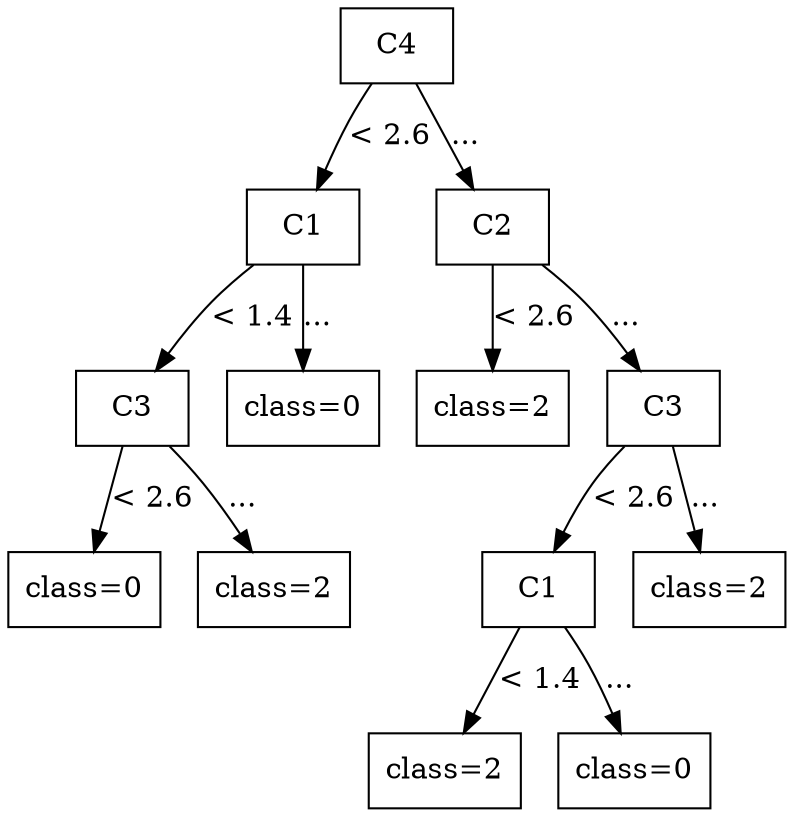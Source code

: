 digraph G {
node [shape=box];
node [style=filled, fillcolor=white];

0 [label="C4"];

1 [label="C1"];
6 [label="C2"];

0 -> 1 [label="< 2.6"];
0 -> 6 [label="..."];

2 [label="C3"];
5 [label="class=0"];
7 [label="class=2"];
8 [label="C3"];

1 -> 2 [label="< 1.4"];
1 -> 5 [label="..."];
6 -> 7 [label="< 2.6"];
6 -> 8 [label="..."];

3 [label="class=0"];
4 [label="class=2"];
9 [label="C1"];
12 [label="class=2"];

2 -> 3 [label="< 2.6"];
2 -> 4 [label="..."];
8 -> 9 [label="< 2.6"];
8 -> 12 [label="..."];

10 [label="class=2"];
11 [label="class=0"];

9 -> 10 [label="< 1.4"];
9 -> 11 [label="..."];

}